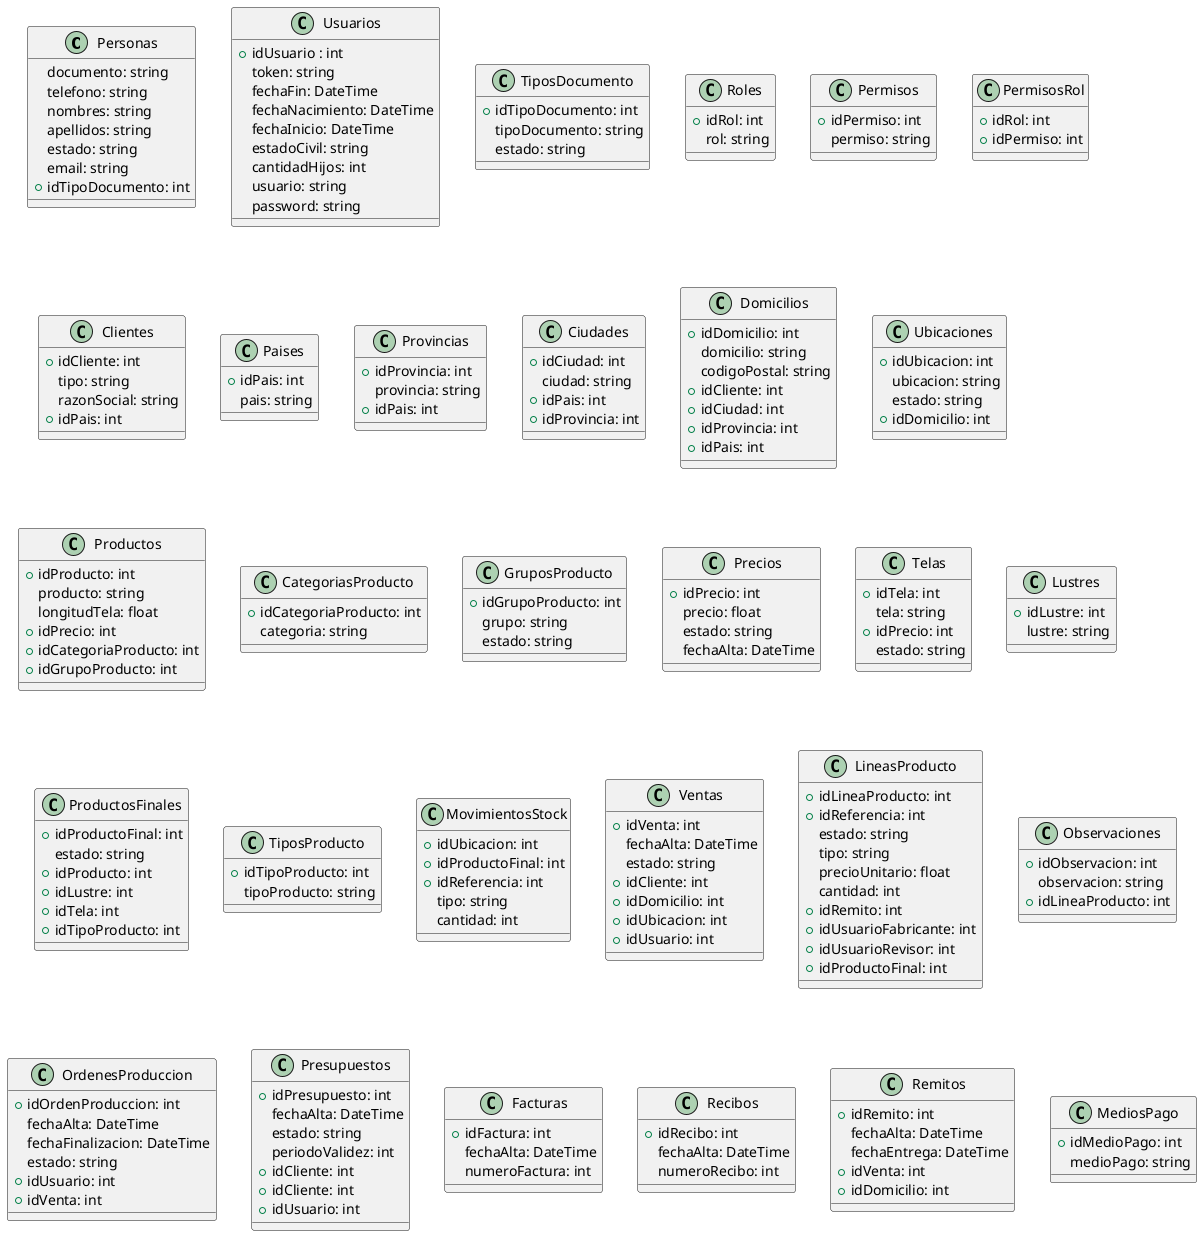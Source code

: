 @startuml Clases
class Personas{
   documento: string
   telefono: string
   nombres: string
   apellidos: string
   estado: string
   email: string
   +idTipoDocumento: int
}

class Usuarios {
   +idUsuario : int
   token: string
   fechaFin: DateTime
   fechaNacimiento: DateTime
   fechaInicio: DateTime
   estadoCivil: string
   cantidadHijos: int
   usuario: string
   password: string
}

class TiposDocumento{
   +idTipoDocumento: int
   tipoDocumento: string
   estado: string
}

class Roles{
    +idRol: int
    rol: string
}

class Permisos{
    +idPermiso: int
    permiso: string
}

class PermisosRol{
    +idRol: int
    +idPermiso: int
}

class Clientes{
    +idCliente: int
    tipo: string
    razonSocial: string 
    +idPais: int
}

class Paises{
    +idPais: int
    pais: string
}

class Provincias{
    +idProvincia: int
    provincia: string
    +idPais: int
}

class Ciudades{
    +idCiudad: int
    ciudad: string
    +idPais: int
    +idProvincia: int
}

class Domicilios{
    +idDomicilio: int
    domicilio: string
    codigoPostal: string
    +idCliente: int
    +idCiudad: int
    +idProvincia: int
    +idPais: int
}

class Ubicaciones{
    +idUbicacion: int
    ubicacion: string
    estado: string
    +idDomicilio: int
}

class Productos{
    +idProducto: int
    producto: string
    longitudTela: float
    +idPrecio: int
    +idCategoriaProducto: int
    +idGrupoProducto: int
}

class CategoriasProducto{
    +idCategoriaProducto: int
    categoria: string
}

class GruposProducto{
    +idGrupoProducto: int
    grupo: string
    estado: string
}

class Precios{
    +idPrecio: int
    precio: float
    estado: string
    fechaAlta: DateTime
}

class Telas{
    +idTela: int
    tela: string
    +idPrecio: int
    estado: string
}

class Lustres{
    +idLustre: int
    lustre: string
}

class ProductosFinales{
    +idProductoFinal: int
    estado: string    
    +idProducto: int
    +idLustre: int
    +idTela: int
    +idTipoProducto: int
}

class TiposProducto{
    +idTipoProducto: int
    tipoProducto: string
}

class MovimientosStock{
    +idUbicacion: int
    +idProductoFinal: int
    +idReferencia: int
    tipo: string
    cantidad: int
}

class Ventas{
    +idVenta: int
    fechaAlta: DateTime
    estado: string
    +idCliente: int
    +idDomicilio: int
    +idUbicacion: int
    +idUsuario: int
}

class LineasProducto{
    +idLineaProducto: int
    +idReferencia: int
    estado: string
    tipo: string
    precioUnitario: float
    cantidad: int
    +idRemito: int
    +idUsuarioFabricante: int
    +idUsuarioRevisor: int
    +idProductoFinal: int
}

class Observaciones{
    +idObservacion: int
    observacion: string
    +idLineaProducto: int
}

class OrdenesProduccion{
    +idOrdenProduccion: int
    fechaAlta: DateTime
    fechaFinalizacion: DateTime
    estado: string
    +idUsuario: int
    +idVenta: int
}

class Presupuestos{
    +idPresupuesto: int
    fechaAlta: DateTime
    estado: string
    periodoValidez: int
    +idCliente: int
    +idCliente: int
    +idUsuario: int
}

class Facturas{
    +idFactura: int
    fechaAlta: DateTime
    numeroFactura: int
}

class Recibos{
    +idRecibo: int
    fechaAlta: DateTime
    numeroRecibo: int
}

class Remitos{
    +idRemito: int
    fechaAlta: DateTime
    fechaEntrega: DateTime
    +idVenta: int
    +idDomicilio: int
}

class MediosPago{
    +idMedioPago: int
    medioPago: string
}

@enduml